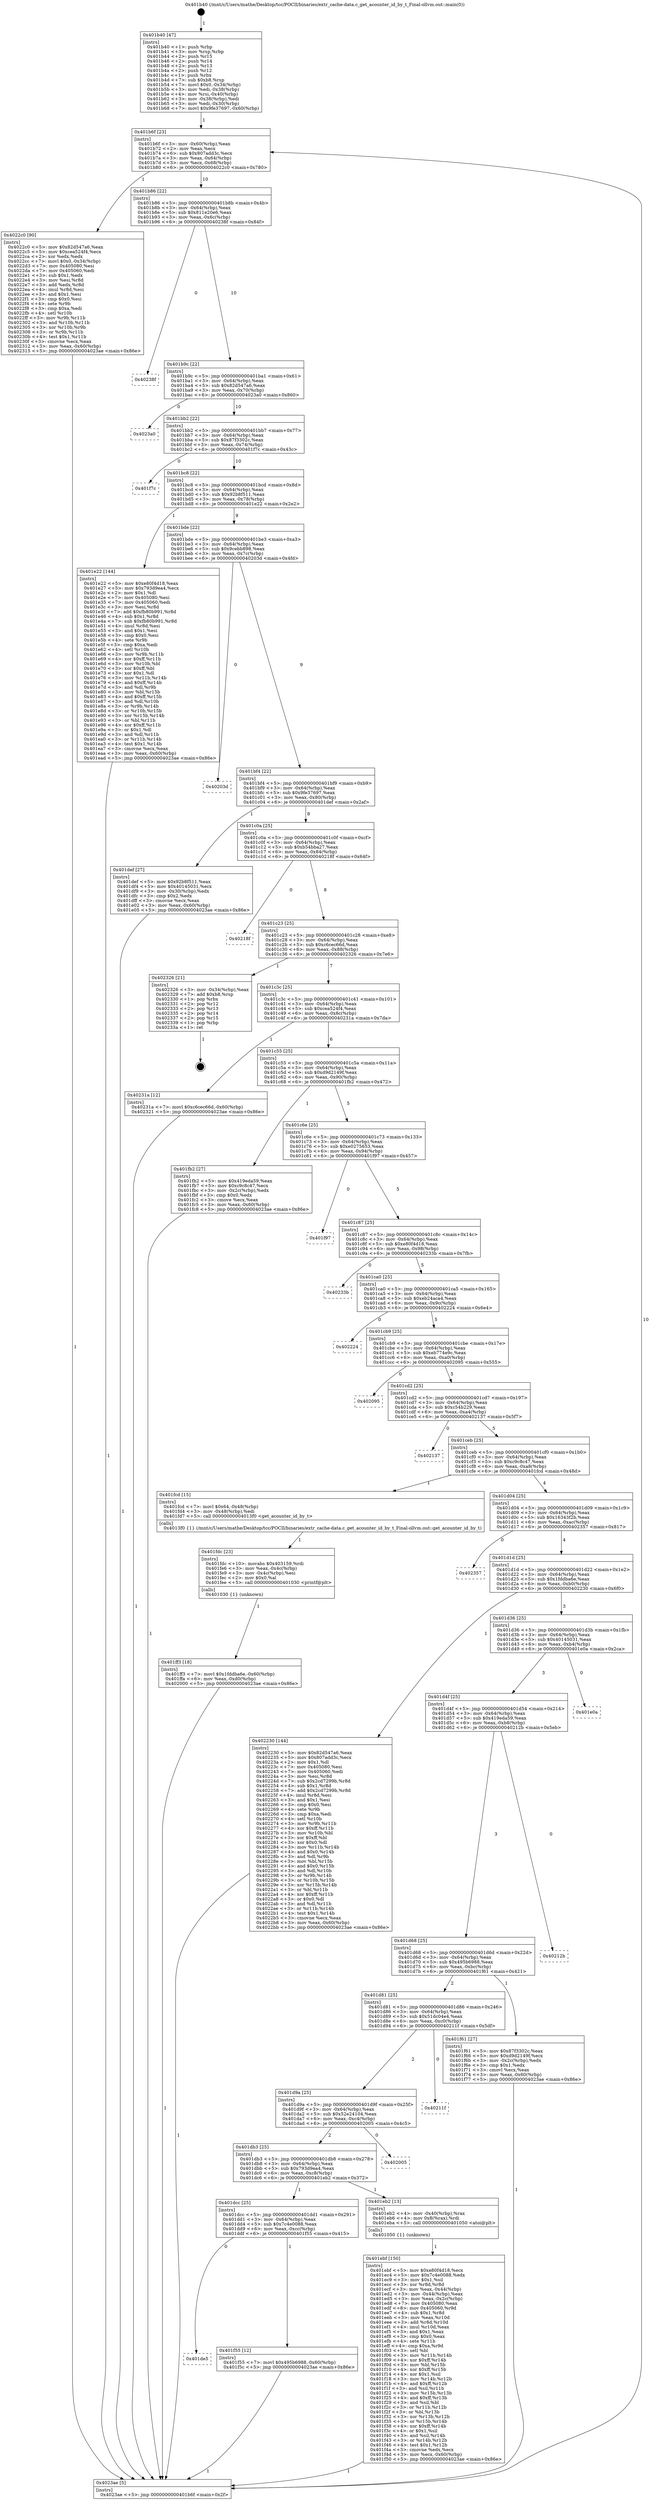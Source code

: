 digraph "0x401b40" {
  label = "0x401b40 (/mnt/c/Users/mathe/Desktop/tcc/POCII/binaries/extr_cache-data.c_get_acounter_id_by_t_Final-ollvm.out::main(0))"
  labelloc = "t"
  node[shape=record]

  Entry [label="",width=0.3,height=0.3,shape=circle,fillcolor=black,style=filled]
  "0x401b6f" [label="{
     0x401b6f [23]\l
     | [instrs]\l
     &nbsp;&nbsp;0x401b6f \<+3\>: mov -0x60(%rbp),%eax\l
     &nbsp;&nbsp;0x401b72 \<+2\>: mov %eax,%ecx\l
     &nbsp;&nbsp;0x401b74 \<+6\>: sub $0x807add3c,%ecx\l
     &nbsp;&nbsp;0x401b7a \<+3\>: mov %eax,-0x64(%rbp)\l
     &nbsp;&nbsp;0x401b7d \<+3\>: mov %ecx,-0x68(%rbp)\l
     &nbsp;&nbsp;0x401b80 \<+6\>: je 00000000004022c0 \<main+0x780\>\l
  }"]
  "0x4022c0" [label="{
     0x4022c0 [90]\l
     | [instrs]\l
     &nbsp;&nbsp;0x4022c0 \<+5\>: mov $0x82d547a6,%eax\l
     &nbsp;&nbsp;0x4022c5 \<+5\>: mov $0xcea524f4,%ecx\l
     &nbsp;&nbsp;0x4022ca \<+2\>: xor %edx,%edx\l
     &nbsp;&nbsp;0x4022cc \<+7\>: movl $0x0,-0x34(%rbp)\l
     &nbsp;&nbsp;0x4022d3 \<+7\>: mov 0x405080,%esi\l
     &nbsp;&nbsp;0x4022da \<+7\>: mov 0x405060,%edi\l
     &nbsp;&nbsp;0x4022e1 \<+3\>: sub $0x1,%edx\l
     &nbsp;&nbsp;0x4022e4 \<+3\>: mov %esi,%r8d\l
     &nbsp;&nbsp;0x4022e7 \<+3\>: add %edx,%r8d\l
     &nbsp;&nbsp;0x4022ea \<+4\>: imul %r8d,%esi\l
     &nbsp;&nbsp;0x4022ee \<+3\>: and $0x1,%esi\l
     &nbsp;&nbsp;0x4022f1 \<+3\>: cmp $0x0,%esi\l
     &nbsp;&nbsp;0x4022f4 \<+4\>: sete %r9b\l
     &nbsp;&nbsp;0x4022f8 \<+3\>: cmp $0xa,%edi\l
     &nbsp;&nbsp;0x4022fb \<+4\>: setl %r10b\l
     &nbsp;&nbsp;0x4022ff \<+3\>: mov %r9b,%r11b\l
     &nbsp;&nbsp;0x402302 \<+3\>: and %r10b,%r11b\l
     &nbsp;&nbsp;0x402305 \<+3\>: xor %r10b,%r9b\l
     &nbsp;&nbsp;0x402308 \<+3\>: or %r9b,%r11b\l
     &nbsp;&nbsp;0x40230b \<+4\>: test $0x1,%r11b\l
     &nbsp;&nbsp;0x40230f \<+3\>: cmovne %ecx,%eax\l
     &nbsp;&nbsp;0x402312 \<+3\>: mov %eax,-0x60(%rbp)\l
     &nbsp;&nbsp;0x402315 \<+5\>: jmp 00000000004023ae \<main+0x86e\>\l
  }"]
  "0x401b86" [label="{
     0x401b86 [22]\l
     | [instrs]\l
     &nbsp;&nbsp;0x401b86 \<+5\>: jmp 0000000000401b8b \<main+0x4b\>\l
     &nbsp;&nbsp;0x401b8b \<+3\>: mov -0x64(%rbp),%eax\l
     &nbsp;&nbsp;0x401b8e \<+5\>: sub $0x811e20e6,%eax\l
     &nbsp;&nbsp;0x401b93 \<+3\>: mov %eax,-0x6c(%rbp)\l
     &nbsp;&nbsp;0x401b96 \<+6\>: je 000000000040238f \<main+0x84f\>\l
  }"]
  Exit [label="",width=0.3,height=0.3,shape=circle,fillcolor=black,style=filled,peripheries=2]
  "0x40238f" [label="{
     0x40238f\l
  }", style=dashed]
  "0x401b9c" [label="{
     0x401b9c [22]\l
     | [instrs]\l
     &nbsp;&nbsp;0x401b9c \<+5\>: jmp 0000000000401ba1 \<main+0x61\>\l
     &nbsp;&nbsp;0x401ba1 \<+3\>: mov -0x64(%rbp),%eax\l
     &nbsp;&nbsp;0x401ba4 \<+5\>: sub $0x82d547a6,%eax\l
     &nbsp;&nbsp;0x401ba9 \<+3\>: mov %eax,-0x70(%rbp)\l
     &nbsp;&nbsp;0x401bac \<+6\>: je 00000000004023a0 \<main+0x860\>\l
  }"]
  "0x401ff3" [label="{
     0x401ff3 [18]\l
     | [instrs]\l
     &nbsp;&nbsp;0x401ff3 \<+7\>: movl $0x1fddba6e,-0x60(%rbp)\l
     &nbsp;&nbsp;0x401ffa \<+6\>: mov %eax,-0xd0(%rbp)\l
     &nbsp;&nbsp;0x402000 \<+5\>: jmp 00000000004023ae \<main+0x86e\>\l
  }"]
  "0x4023a0" [label="{
     0x4023a0\l
  }", style=dashed]
  "0x401bb2" [label="{
     0x401bb2 [22]\l
     | [instrs]\l
     &nbsp;&nbsp;0x401bb2 \<+5\>: jmp 0000000000401bb7 \<main+0x77\>\l
     &nbsp;&nbsp;0x401bb7 \<+3\>: mov -0x64(%rbp),%eax\l
     &nbsp;&nbsp;0x401bba \<+5\>: sub $0x87f3302c,%eax\l
     &nbsp;&nbsp;0x401bbf \<+3\>: mov %eax,-0x74(%rbp)\l
     &nbsp;&nbsp;0x401bc2 \<+6\>: je 0000000000401f7c \<main+0x43c\>\l
  }"]
  "0x401fdc" [label="{
     0x401fdc [23]\l
     | [instrs]\l
     &nbsp;&nbsp;0x401fdc \<+10\>: movabs $0x403159,%rdi\l
     &nbsp;&nbsp;0x401fe6 \<+3\>: mov %eax,-0x4c(%rbp)\l
     &nbsp;&nbsp;0x401fe9 \<+3\>: mov -0x4c(%rbp),%esi\l
     &nbsp;&nbsp;0x401fec \<+2\>: mov $0x0,%al\l
     &nbsp;&nbsp;0x401fee \<+5\>: call 0000000000401030 \<printf@plt\>\l
     | [calls]\l
     &nbsp;&nbsp;0x401030 \{1\} (unknown)\l
  }"]
  "0x401f7c" [label="{
     0x401f7c\l
  }", style=dashed]
  "0x401bc8" [label="{
     0x401bc8 [22]\l
     | [instrs]\l
     &nbsp;&nbsp;0x401bc8 \<+5\>: jmp 0000000000401bcd \<main+0x8d\>\l
     &nbsp;&nbsp;0x401bcd \<+3\>: mov -0x64(%rbp),%eax\l
     &nbsp;&nbsp;0x401bd0 \<+5\>: sub $0x92b8f511,%eax\l
     &nbsp;&nbsp;0x401bd5 \<+3\>: mov %eax,-0x78(%rbp)\l
     &nbsp;&nbsp;0x401bd8 \<+6\>: je 0000000000401e22 \<main+0x2e2\>\l
  }"]
  "0x401de5" [label="{
     0x401de5\l
  }", style=dashed]
  "0x401e22" [label="{
     0x401e22 [144]\l
     | [instrs]\l
     &nbsp;&nbsp;0x401e22 \<+5\>: mov $0xe80f4d18,%eax\l
     &nbsp;&nbsp;0x401e27 \<+5\>: mov $0x793d9ea4,%ecx\l
     &nbsp;&nbsp;0x401e2c \<+2\>: mov $0x1,%dl\l
     &nbsp;&nbsp;0x401e2e \<+7\>: mov 0x405080,%esi\l
     &nbsp;&nbsp;0x401e35 \<+7\>: mov 0x405060,%edi\l
     &nbsp;&nbsp;0x401e3c \<+3\>: mov %esi,%r8d\l
     &nbsp;&nbsp;0x401e3f \<+7\>: add $0xfb80b991,%r8d\l
     &nbsp;&nbsp;0x401e46 \<+4\>: sub $0x1,%r8d\l
     &nbsp;&nbsp;0x401e4a \<+7\>: sub $0xfb80b991,%r8d\l
     &nbsp;&nbsp;0x401e51 \<+4\>: imul %r8d,%esi\l
     &nbsp;&nbsp;0x401e55 \<+3\>: and $0x1,%esi\l
     &nbsp;&nbsp;0x401e58 \<+3\>: cmp $0x0,%esi\l
     &nbsp;&nbsp;0x401e5b \<+4\>: sete %r9b\l
     &nbsp;&nbsp;0x401e5f \<+3\>: cmp $0xa,%edi\l
     &nbsp;&nbsp;0x401e62 \<+4\>: setl %r10b\l
     &nbsp;&nbsp;0x401e66 \<+3\>: mov %r9b,%r11b\l
     &nbsp;&nbsp;0x401e69 \<+4\>: xor $0xff,%r11b\l
     &nbsp;&nbsp;0x401e6d \<+3\>: mov %r10b,%bl\l
     &nbsp;&nbsp;0x401e70 \<+3\>: xor $0xff,%bl\l
     &nbsp;&nbsp;0x401e73 \<+3\>: xor $0x1,%dl\l
     &nbsp;&nbsp;0x401e76 \<+3\>: mov %r11b,%r14b\l
     &nbsp;&nbsp;0x401e79 \<+4\>: and $0xff,%r14b\l
     &nbsp;&nbsp;0x401e7d \<+3\>: and %dl,%r9b\l
     &nbsp;&nbsp;0x401e80 \<+3\>: mov %bl,%r15b\l
     &nbsp;&nbsp;0x401e83 \<+4\>: and $0xff,%r15b\l
     &nbsp;&nbsp;0x401e87 \<+3\>: and %dl,%r10b\l
     &nbsp;&nbsp;0x401e8a \<+3\>: or %r9b,%r14b\l
     &nbsp;&nbsp;0x401e8d \<+3\>: or %r10b,%r15b\l
     &nbsp;&nbsp;0x401e90 \<+3\>: xor %r15b,%r14b\l
     &nbsp;&nbsp;0x401e93 \<+3\>: or %bl,%r11b\l
     &nbsp;&nbsp;0x401e96 \<+4\>: xor $0xff,%r11b\l
     &nbsp;&nbsp;0x401e9a \<+3\>: or $0x1,%dl\l
     &nbsp;&nbsp;0x401e9d \<+3\>: and %dl,%r11b\l
     &nbsp;&nbsp;0x401ea0 \<+3\>: or %r11b,%r14b\l
     &nbsp;&nbsp;0x401ea3 \<+4\>: test $0x1,%r14b\l
     &nbsp;&nbsp;0x401ea7 \<+3\>: cmovne %ecx,%eax\l
     &nbsp;&nbsp;0x401eaa \<+3\>: mov %eax,-0x60(%rbp)\l
     &nbsp;&nbsp;0x401ead \<+5\>: jmp 00000000004023ae \<main+0x86e\>\l
  }"]
  "0x401bde" [label="{
     0x401bde [22]\l
     | [instrs]\l
     &nbsp;&nbsp;0x401bde \<+5\>: jmp 0000000000401be3 \<main+0xa3\>\l
     &nbsp;&nbsp;0x401be3 \<+3\>: mov -0x64(%rbp),%eax\l
     &nbsp;&nbsp;0x401be6 \<+5\>: sub $0x9cebb898,%eax\l
     &nbsp;&nbsp;0x401beb \<+3\>: mov %eax,-0x7c(%rbp)\l
     &nbsp;&nbsp;0x401bee \<+6\>: je 000000000040203d \<main+0x4fd\>\l
  }"]
  "0x401f55" [label="{
     0x401f55 [12]\l
     | [instrs]\l
     &nbsp;&nbsp;0x401f55 \<+7\>: movl $0x495b6988,-0x60(%rbp)\l
     &nbsp;&nbsp;0x401f5c \<+5\>: jmp 00000000004023ae \<main+0x86e\>\l
  }"]
  "0x40203d" [label="{
     0x40203d\l
  }", style=dashed]
  "0x401bf4" [label="{
     0x401bf4 [22]\l
     | [instrs]\l
     &nbsp;&nbsp;0x401bf4 \<+5\>: jmp 0000000000401bf9 \<main+0xb9\>\l
     &nbsp;&nbsp;0x401bf9 \<+3\>: mov -0x64(%rbp),%eax\l
     &nbsp;&nbsp;0x401bfc \<+5\>: sub $0x9fe37697,%eax\l
     &nbsp;&nbsp;0x401c01 \<+3\>: mov %eax,-0x80(%rbp)\l
     &nbsp;&nbsp;0x401c04 \<+6\>: je 0000000000401def \<main+0x2af\>\l
  }"]
  "0x401ebf" [label="{
     0x401ebf [150]\l
     | [instrs]\l
     &nbsp;&nbsp;0x401ebf \<+5\>: mov $0xe80f4d18,%ecx\l
     &nbsp;&nbsp;0x401ec4 \<+5\>: mov $0x7c4e0088,%edx\l
     &nbsp;&nbsp;0x401ec9 \<+3\>: mov $0x1,%sil\l
     &nbsp;&nbsp;0x401ecc \<+3\>: xor %r8d,%r8d\l
     &nbsp;&nbsp;0x401ecf \<+3\>: mov %eax,-0x44(%rbp)\l
     &nbsp;&nbsp;0x401ed2 \<+3\>: mov -0x44(%rbp),%eax\l
     &nbsp;&nbsp;0x401ed5 \<+3\>: mov %eax,-0x2c(%rbp)\l
     &nbsp;&nbsp;0x401ed8 \<+7\>: mov 0x405080,%eax\l
     &nbsp;&nbsp;0x401edf \<+8\>: mov 0x405060,%r9d\l
     &nbsp;&nbsp;0x401ee7 \<+4\>: sub $0x1,%r8d\l
     &nbsp;&nbsp;0x401eeb \<+3\>: mov %eax,%r10d\l
     &nbsp;&nbsp;0x401eee \<+3\>: add %r8d,%r10d\l
     &nbsp;&nbsp;0x401ef1 \<+4\>: imul %r10d,%eax\l
     &nbsp;&nbsp;0x401ef5 \<+3\>: and $0x1,%eax\l
     &nbsp;&nbsp;0x401ef8 \<+3\>: cmp $0x0,%eax\l
     &nbsp;&nbsp;0x401efb \<+4\>: sete %r11b\l
     &nbsp;&nbsp;0x401eff \<+4\>: cmp $0xa,%r9d\l
     &nbsp;&nbsp;0x401f03 \<+3\>: setl %bl\l
     &nbsp;&nbsp;0x401f06 \<+3\>: mov %r11b,%r14b\l
     &nbsp;&nbsp;0x401f09 \<+4\>: xor $0xff,%r14b\l
     &nbsp;&nbsp;0x401f0d \<+3\>: mov %bl,%r15b\l
     &nbsp;&nbsp;0x401f10 \<+4\>: xor $0xff,%r15b\l
     &nbsp;&nbsp;0x401f14 \<+4\>: xor $0x1,%sil\l
     &nbsp;&nbsp;0x401f18 \<+3\>: mov %r14b,%r12b\l
     &nbsp;&nbsp;0x401f1b \<+4\>: and $0xff,%r12b\l
     &nbsp;&nbsp;0x401f1f \<+3\>: and %sil,%r11b\l
     &nbsp;&nbsp;0x401f22 \<+3\>: mov %r15b,%r13b\l
     &nbsp;&nbsp;0x401f25 \<+4\>: and $0xff,%r13b\l
     &nbsp;&nbsp;0x401f29 \<+3\>: and %sil,%bl\l
     &nbsp;&nbsp;0x401f2c \<+3\>: or %r11b,%r12b\l
     &nbsp;&nbsp;0x401f2f \<+3\>: or %bl,%r13b\l
     &nbsp;&nbsp;0x401f32 \<+3\>: xor %r13b,%r12b\l
     &nbsp;&nbsp;0x401f35 \<+3\>: or %r15b,%r14b\l
     &nbsp;&nbsp;0x401f38 \<+4\>: xor $0xff,%r14b\l
     &nbsp;&nbsp;0x401f3c \<+4\>: or $0x1,%sil\l
     &nbsp;&nbsp;0x401f40 \<+3\>: and %sil,%r14b\l
     &nbsp;&nbsp;0x401f43 \<+3\>: or %r14b,%r12b\l
     &nbsp;&nbsp;0x401f46 \<+4\>: test $0x1,%r12b\l
     &nbsp;&nbsp;0x401f4a \<+3\>: cmovne %edx,%ecx\l
     &nbsp;&nbsp;0x401f4d \<+3\>: mov %ecx,-0x60(%rbp)\l
     &nbsp;&nbsp;0x401f50 \<+5\>: jmp 00000000004023ae \<main+0x86e\>\l
  }"]
  "0x401def" [label="{
     0x401def [27]\l
     | [instrs]\l
     &nbsp;&nbsp;0x401def \<+5\>: mov $0x92b8f511,%eax\l
     &nbsp;&nbsp;0x401df4 \<+5\>: mov $0x40145031,%ecx\l
     &nbsp;&nbsp;0x401df9 \<+3\>: mov -0x30(%rbp),%edx\l
     &nbsp;&nbsp;0x401dfc \<+3\>: cmp $0x2,%edx\l
     &nbsp;&nbsp;0x401dff \<+3\>: cmovne %ecx,%eax\l
     &nbsp;&nbsp;0x401e02 \<+3\>: mov %eax,-0x60(%rbp)\l
     &nbsp;&nbsp;0x401e05 \<+5\>: jmp 00000000004023ae \<main+0x86e\>\l
  }"]
  "0x401c0a" [label="{
     0x401c0a [25]\l
     | [instrs]\l
     &nbsp;&nbsp;0x401c0a \<+5\>: jmp 0000000000401c0f \<main+0xcf\>\l
     &nbsp;&nbsp;0x401c0f \<+3\>: mov -0x64(%rbp),%eax\l
     &nbsp;&nbsp;0x401c12 \<+5\>: sub $0xb54bba27,%eax\l
     &nbsp;&nbsp;0x401c17 \<+6\>: mov %eax,-0x84(%rbp)\l
     &nbsp;&nbsp;0x401c1d \<+6\>: je 000000000040218f \<main+0x64f\>\l
  }"]
  "0x4023ae" [label="{
     0x4023ae [5]\l
     | [instrs]\l
     &nbsp;&nbsp;0x4023ae \<+5\>: jmp 0000000000401b6f \<main+0x2f\>\l
  }"]
  "0x401b40" [label="{
     0x401b40 [47]\l
     | [instrs]\l
     &nbsp;&nbsp;0x401b40 \<+1\>: push %rbp\l
     &nbsp;&nbsp;0x401b41 \<+3\>: mov %rsp,%rbp\l
     &nbsp;&nbsp;0x401b44 \<+2\>: push %r15\l
     &nbsp;&nbsp;0x401b46 \<+2\>: push %r14\l
     &nbsp;&nbsp;0x401b48 \<+2\>: push %r13\l
     &nbsp;&nbsp;0x401b4a \<+2\>: push %r12\l
     &nbsp;&nbsp;0x401b4c \<+1\>: push %rbx\l
     &nbsp;&nbsp;0x401b4d \<+7\>: sub $0xb8,%rsp\l
     &nbsp;&nbsp;0x401b54 \<+7\>: movl $0x0,-0x34(%rbp)\l
     &nbsp;&nbsp;0x401b5b \<+3\>: mov %edi,-0x38(%rbp)\l
     &nbsp;&nbsp;0x401b5e \<+4\>: mov %rsi,-0x40(%rbp)\l
     &nbsp;&nbsp;0x401b62 \<+3\>: mov -0x38(%rbp),%edi\l
     &nbsp;&nbsp;0x401b65 \<+3\>: mov %edi,-0x30(%rbp)\l
     &nbsp;&nbsp;0x401b68 \<+7\>: movl $0x9fe37697,-0x60(%rbp)\l
  }"]
  "0x401dcc" [label="{
     0x401dcc [25]\l
     | [instrs]\l
     &nbsp;&nbsp;0x401dcc \<+5\>: jmp 0000000000401dd1 \<main+0x291\>\l
     &nbsp;&nbsp;0x401dd1 \<+3\>: mov -0x64(%rbp),%eax\l
     &nbsp;&nbsp;0x401dd4 \<+5\>: sub $0x7c4e0088,%eax\l
     &nbsp;&nbsp;0x401dd9 \<+6\>: mov %eax,-0xcc(%rbp)\l
     &nbsp;&nbsp;0x401ddf \<+6\>: je 0000000000401f55 \<main+0x415\>\l
  }"]
  "0x40218f" [label="{
     0x40218f\l
  }", style=dashed]
  "0x401c23" [label="{
     0x401c23 [25]\l
     | [instrs]\l
     &nbsp;&nbsp;0x401c23 \<+5\>: jmp 0000000000401c28 \<main+0xe8\>\l
     &nbsp;&nbsp;0x401c28 \<+3\>: mov -0x64(%rbp),%eax\l
     &nbsp;&nbsp;0x401c2b \<+5\>: sub $0xc6cec66d,%eax\l
     &nbsp;&nbsp;0x401c30 \<+6\>: mov %eax,-0x88(%rbp)\l
     &nbsp;&nbsp;0x401c36 \<+6\>: je 0000000000402326 \<main+0x7e6\>\l
  }"]
  "0x401eb2" [label="{
     0x401eb2 [13]\l
     | [instrs]\l
     &nbsp;&nbsp;0x401eb2 \<+4\>: mov -0x40(%rbp),%rax\l
     &nbsp;&nbsp;0x401eb6 \<+4\>: mov 0x8(%rax),%rdi\l
     &nbsp;&nbsp;0x401eba \<+5\>: call 0000000000401050 \<atoi@plt\>\l
     | [calls]\l
     &nbsp;&nbsp;0x401050 \{1\} (unknown)\l
  }"]
  "0x402326" [label="{
     0x402326 [21]\l
     | [instrs]\l
     &nbsp;&nbsp;0x402326 \<+3\>: mov -0x34(%rbp),%eax\l
     &nbsp;&nbsp;0x402329 \<+7\>: add $0xb8,%rsp\l
     &nbsp;&nbsp;0x402330 \<+1\>: pop %rbx\l
     &nbsp;&nbsp;0x402331 \<+2\>: pop %r12\l
     &nbsp;&nbsp;0x402333 \<+2\>: pop %r13\l
     &nbsp;&nbsp;0x402335 \<+2\>: pop %r14\l
     &nbsp;&nbsp;0x402337 \<+2\>: pop %r15\l
     &nbsp;&nbsp;0x402339 \<+1\>: pop %rbp\l
     &nbsp;&nbsp;0x40233a \<+1\>: ret\l
  }"]
  "0x401c3c" [label="{
     0x401c3c [25]\l
     | [instrs]\l
     &nbsp;&nbsp;0x401c3c \<+5\>: jmp 0000000000401c41 \<main+0x101\>\l
     &nbsp;&nbsp;0x401c41 \<+3\>: mov -0x64(%rbp),%eax\l
     &nbsp;&nbsp;0x401c44 \<+5\>: sub $0xcea524f4,%eax\l
     &nbsp;&nbsp;0x401c49 \<+6\>: mov %eax,-0x8c(%rbp)\l
     &nbsp;&nbsp;0x401c4f \<+6\>: je 000000000040231a \<main+0x7da\>\l
  }"]
  "0x401db3" [label="{
     0x401db3 [25]\l
     | [instrs]\l
     &nbsp;&nbsp;0x401db3 \<+5\>: jmp 0000000000401db8 \<main+0x278\>\l
     &nbsp;&nbsp;0x401db8 \<+3\>: mov -0x64(%rbp),%eax\l
     &nbsp;&nbsp;0x401dbb \<+5\>: sub $0x793d9ea4,%eax\l
     &nbsp;&nbsp;0x401dc0 \<+6\>: mov %eax,-0xc8(%rbp)\l
     &nbsp;&nbsp;0x401dc6 \<+6\>: je 0000000000401eb2 \<main+0x372\>\l
  }"]
  "0x40231a" [label="{
     0x40231a [12]\l
     | [instrs]\l
     &nbsp;&nbsp;0x40231a \<+7\>: movl $0xc6cec66d,-0x60(%rbp)\l
     &nbsp;&nbsp;0x402321 \<+5\>: jmp 00000000004023ae \<main+0x86e\>\l
  }"]
  "0x401c55" [label="{
     0x401c55 [25]\l
     | [instrs]\l
     &nbsp;&nbsp;0x401c55 \<+5\>: jmp 0000000000401c5a \<main+0x11a\>\l
     &nbsp;&nbsp;0x401c5a \<+3\>: mov -0x64(%rbp),%eax\l
     &nbsp;&nbsp;0x401c5d \<+5\>: sub $0xd9d2149f,%eax\l
     &nbsp;&nbsp;0x401c62 \<+6\>: mov %eax,-0x90(%rbp)\l
     &nbsp;&nbsp;0x401c68 \<+6\>: je 0000000000401fb2 \<main+0x472\>\l
  }"]
  "0x402005" [label="{
     0x402005\l
  }", style=dashed]
  "0x401fb2" [label="{
     0x401fb2 [27]\l
     | [instrs]\l
     &nbsp;&nbsp;0x401fb2 \<+5\>: mov $0x419eda59,%eax\l
     &nbsp;&nbsp;0x401fb7 \<+5\>: mov $0xc9c8c47,%ecx\l
     &nbsp;&nbsp;0x401fbc \<+3\>: mov -0x2c(%rbp),%edx\l
     &nbsp;&nbsp;0x401fbf \<+3\>: cmp $0x0,%edx\l
     &nbsp;&nbsp;0x401fc2 \<+3\>: cmove %ecx,%eax\l
     &nbsp;&nbsp;0x401fc5 \<+3\>: mov %eax,-0x60(%rbp)\l
     &nbsp;&nbsp;0x401fc8 \<+5\>: jmp 00000000004023ae \<main+0x86e\>\l
  }"]
  "0x401c6e" [label="{
     0x401c6e [25]\l
     | [instrs]\l
     &nbsp;&nbsp;0x401c6e \<+5\>: jmp 0000000000401c73 \<main+0x133\>\l
     &nbsp;&nbsp;0x401c73 \<+3\>: mov -0x64(%rbp),%eax\l
     &nbsp;&nbsp;0x401c76 \<+5\>: sub $0xe0275653,%eax\l
     &nbsp;&nbsp;0x401c7b \<+6\>: mov %eax,-0x94(%rbp)\l
     &nbsp;&nbsp;0x401c81 \<+6\>: je 0000000000401f97 \<main+0x457\>\l
  }"]
  "0x401d9a" [label="{
     0x401d9a [25]\l
     | [instrs]\l
     &nbsp;&nbsp;0x401d9a \<+5\>: jmp 0000000000401d9f \<main+0x25f\>\l
     &nbsp;&nbsp;0x401d9f \<+3\>: mov -0x64(%rbp),%eax\l
     &nbsp;&nbsp;0x401da2 \<+5\>: sub $0x52e24104,%eax\l
     &nbsp;&nbsp;0x401da7 \<+6\>: mov %eax,-0xc4(%rbp)\l
     &nbsp;&nbsp;0x401dad \<+6\>: je 0000000000402005 \<main+0x4c5\>\l
  }"]
  "0x401f97" [label="{
     0x401f97\l
  }", style=dashed]
  "0x401c87" [label="{
     0x401c87 [25]\l
     | [instrs]\l
     &nbsp;&nbsp;0x401c87 \<+5\>: jmp 0000000000401c8c \<main+0x14c\>\l
     &nbsp;&nbsp;0x401c8c \<+3\>: mov -0x64(%rbp),%eax\l
     &nbsp;&nbsp;0x401c8f \<+5\>: sub $0xe80f4d18,%eax\l
     &nbsp;&nbsp;0x401c94 \<+6\>: mov %eax,-0x98(%rbp)\l
     &nbsp;&nbsp;0x401c9a \<+6\>: je 000000000040233b \<main+0x7fb\>\l
  }"]
  "0x40211f" [label="{
     0x40211f\l
  }", style=dashed]
  "0x40233b" [label="{
     0x40233b\l
  }", style=dashed]
  "0x401ca0" [label="{
     0x401ca0 [25]\l
     | [instrs]\l
     &nbsp;&nbsp;0x401ca0 \<+5\>: jmp 0000000000401ca5 \<main+0x165\>\l
     &nbsp;&nbsp;0x401ca5 \<+3\>: mov -0x64(%rbp),%eax\l
     &nbsp;&nbsp;0x401ca8 \<+5\>: sub $0xeb24aca4,%eax\l
     &nbsp;&nbsp;0x401cad \<+6\>: mov %eax,-0x9c(%rbp)\l
     &nbsp;&nbsp;0x401cb3 \<+6\>: je 0000000000402224 \<main+0x6e4\>\l
  }"]
  "0x401d81" [label="{
     0x401d81 [25]\l
     | [instrs]\l
     &nbsp;&nbsp;0x401d81 \<+5\>: jmp 0000000000401d86 \<main+0x246\>\l
     &nbsp;&nbsp;0x401d86 \<+3\>: mov -0x64(%rbp),%eax\l
     &nbsp;&nbsp;0x401d89 \<+5\>: sub $0x51dc04e4,%eax\l
     &nbsp;&nbsp;0x401d8e \<+6\>: mov %eax,-0xc0(%rbp)\l
     &nbsp;&nbsp;0x401d94 \<+6\>: je 000000000040211f \<main+0x5df\>\l
  }"]
  "0x402224" [label="{
     0x402224\l
  }", style=dashed]
  "0x401cb9" [label="{
     0x401cb9 [25]\l
     | [instrs]\l
     &nbsp;&nbsp;0x401cb9 \<+5\>: jmp 0000000000401cbe \<main+0x17e\>\l
     &nbsp;&nbsp;0x401cbe \<+3\>: mov -0x64(%rbp),%eax\l
     &nbsp;&nbsp;0x401cc1 \<+5\>: sub $0xeb774e9c,%eax\l
     &nbsp;&nbsp;0x401cc6 \<+6\>: mov %eax,-0xa0(%rbp)\l
     &nbsp;&nbsp;0x401ccc \<+6\>: je 0000000000402095 \<main+0x555\>\l
  }"]
  "0x401f61" [label="{
     0x401f61 [27]\l
     | [instrs]\l
     &nbsp;&nbsp;0x401f61 \<+5\>: mov $0x87f3302c,%eax\l
     &nbsp;&nbsp;0x401f66 \<+5\>: mov $0xd9d2149f,%ecx\l
     &nbsp;&nbsp;0x401f6b \<+3\>: mov -0x2c(%rbp),%edx\l
     &nbsp;&nbsp;0x401f6e \<+3\>: cmp $0x1,%edx\l
     &nbsp;&nbsp;0x401f71 \<+3\>: cmovl %ecx,%eax\l
     &nbsp;&nbsp;0x401f74 \<+3\>: mov %eax,-0x60(%rbp)\l
     &nbsp;&nbsp;0x401f77 \<+5\>: jmp 00000000004023ae \<main+0x86e\>\l
  }"]
  "0x402095" [label="{
     0x402095\l
  }", style=dashed]
  "0x401cd2" [label="{
     0x401cd2 [25]\l
     | [instrs]\l
     &nbsp;&nbsp;0x401cd2 \<+5\>: jmp 0000000000401cd7 \<main+0x197\>\l
     &nbsp;&nbsp;0x401cd7 \<+3\>: mov -0x64(%rbp),%eax\l
     &nbsp;&nbsp;0x401cda \<+5\>: sub $0xc54b229,%eax\l
     &nbsp;&nbsp;0x401cdf \<+6\>: mov %eax,-0xa4(%rbp)\l
     &nbsp;&nbsp;0x401ce5 \<+6\>: je 0000000000402137 \<main+0x5f7\>\l
  }"]
  "0x401d68" [label="{
     0x401d68 [25]\l
     | [instrs]\l
     &nbsp;&nbsp;0x401d68 \<+5\>: jmp 0000000000401d6d \<main+0x22d\>\l
     &nbsp;&nbsp;0x401d6d \<+3\>: mov -0x64(%rbp),%eax\l
     &nbsp;&nbsp;0x401d70 \<+5\>: sub $0x495b6988,%eax\l
     &nbsp;&nbsp;0x401d75 \<+6\>: mov %eax,-0xbc(%rbp)\l
     &nbsp;&nbsp;0x401d7b \<+6\>: je 0000000000401f61 \<main+0x421\>\l
  }"]
  "0x402137" [label="{
     0x402137\l
  }", style=dashed]
  "0x401ceb" [label="{
     0x401ceb [25]\l
     | [instrs]\l
     &nbsp;&nbsp;0x401ceb \<+5\>: jmp 0000000000401cf0 \<main+0x1b0\>\l
     &nbsp;&nbsp;0x401cf0 \<+3\>: mov -0x64(%rbp),%eax\l
     &nbsp;&nbsp;0x401cf3 \<+5\>: sub $0xc9c8c47,%eax\l
     &nbsp;&nbsp;0x401cf8 \<+6\>: mov %eax,-0xa8(%rbp)\l
     &nbsp;&nbsp;0x401cfe \<+6\>: je 0000000000401fcd \<main+0x48d\>\l
  }"]
  "0x40212b" [label="{
     0x40212b\l
  }", style=dashed]
  "0x401fcd" [label="{
     0x401fcd [15]\l
     | [instrs]\l
     &nbsp;&nbsp;0x401fcd \<+7\>: movl $0x64,-0x48(%rbp)\l
     &nbsp;&nbsp;0x401fd4 \<+3\>: mov -0x48(%rbp),%edi\l
     &nbsp;&nbsp;0x401fd7 \<+5\>: call 00000000004013f0 \<get_acounter_id_by_t\>\l
     | [calls]\l
     &nbsp;&nbsp;0x4013f0 \{1\} (/mnt/c/Users/mathe/Desktop/tcc/POCII/binaries/extr_cache-data.c_get_acounter_id_by_t_Final-ollvm.out::get_acounter_id_by_t)\l
  }"]
  "0x401d04" [label="{
     0x401d04 [25]\l
     | [instrs]\l
     &nbsp;&nbsp;0x401d04 \<+5\>: jmp 0000000000401d09 \<main+0x1c9\>\l
     &nbsp;&nbsp;0x401d09 \<+3\>: mov -0x64(%rbp),%eax\l
     &nbsp;&nbsp;0x401d0c \<+5\>: sub $0x16343f2b,%eax\l
     &nbsp;&nbsp;0x401d11 \<+6\>: mov %eax,-0xac(%rbp)\l
     &nbsp;&nbsp;0x401d17 \<+6\>: je 0000000000402357 \<main+0x817\>\l
  }"]
  "0x401d4f" [label="{
     0x401d4f [25]\l
     | [instrs]\l
     &nbsp;&nbsp;0x401d4f \<+5\>: jmp 0000000000401d54 \<main+0x214\>\l
     &nbsp;&nbsp;0x401d54 \<+3\>: mov -0x64(%rbp),%eax\l
     &nbsp;&nbsp;0x401d57 \<+5\>: sub $0x419eda59,%eax\l
     &nbsp;&nbsp;0x401d5c \<+6\>: mov %eax,-0xb8(%rbp)\l
     &nbsp;&nbsp;0x401d62 \<+6\>: je 000000000040212b \<main+0x5eb\>\l
  }"]
  "0x402357" [label="{
     0x402357\l
  }", style=dashed]
  "0x401d1d" [label="{
     0x401d1d [25]\l
     | [instrs]\l
     &nbsp;&nbsp;0x401d1d \<+5\>: jmp 0000000000401d22 \<main+0x1e2\>\l
     &nbsp;&nbsp;0x401d22 \<+3\>: mov -0x64(%rbp),%eax\l
     &nbsp;&nbsp;0x401d25 \<+5\>: sub $0x1fddba6e,%eax\l
     &nbsp;&nbsp;0x401d2a \<+6\>: mov %eax,-0xb0(%rbp)\l
     &nbsp;&nbsp;0x401d30 \<+6\>: je 0000000000402230 \<main+0x6f0\>\l
  }"]
  "0x401e0a" [label="{
     0x401e0a\l
  }", style=dashed]
  "0x402230" [label="{
     0x402230 [144]\l
     | [instrs]\l
     &nbsp;&nbsp;0x402230 \<+5\>: mov $0x82d547a6,%eax\l
     &nbsp;&nbsp;0x402235 \<+5\>: mov $0x807add3c,%ecx\l
     &nbsp;&nbsp;0x40223a \<+2\>: mov $0x1,%dl\l
     &nbsp;&nbsp;0x40223c \<+7\>: mov 0x405080,%esi\l
     &nbsp;&nbsp;0x402243 \<+7\>: mov 0x405060,%edi\l
     &nbsp;&nbsp;0x40224a \<+3\>: mov %esi,%r8d\l
     &nbsp;&nbsp;0x40224d \<+7\>: sub $0x2cd7299b,%r8d\l
     &nbsp;&nbsp;0x402254 \<+4\>: sub $0x1,%r8d\l
     &nbsp;&nbsp;0x402258 \<+7\>: add $0x2cd7299b,%r8d\l
     &nbsp;&nbsp;0x40225f \<+4\>: imul %r8d,%esi\l
     &nbsp;&nbsp;0x402263 \<+3\>: and $0x1,%esi\l
     &nbsp;&nbsp;0x402266 \<+3\>: cmp $0x0,%esi\l
     &nbsp;&nbsp;0x402269 \<+4\>: sete %r9b\l
     &nbsp;&nbsp;0x40226d \<+3\>: cmp $0xa,%edi\l
     &nbsp;&nbsp;0x402270 \<+4\>: setl %r10b\l
     &nbsp;&nbsp;0x402274 \<+3\>: mov %r9b,%r11b\l
     &nbsp;&nbsp;0x402277 \<+4\>: xor $0xff,%r11b\l
     &nbsp;&nbsp;0x40227b \<+3\>: mov %r10b,%bl\l
     &nbsp;&nbsp;0x40227e \<+3\>: xor $0xff,%bl\l
     &nbsp;&nbsp;0x402281 \<+3\>: xor $0x0,%dl\l
     &nbsp;&nbsp;0x402284 \<+3\>: mov %r11b,%r14b\l
     &nbsp;&nbsp;0x402287 \<+4\>: and $0x0,%r14b\l
     &nbsp;&nbsp;0x40228b \<+3\>: and %dl,%r9b\l
     &nbsp;&nbsp;0x40228e \<+3\>: mov %bl,%r15b\l
     &nbsp;&nbsp;0x402291 \<+4\>: and $0x0,%r15b\l
     &nbsp;&nbsp;0x402295 \<+3\>: and %dl,%r10b\l
     &nbsp;&nbsp;0x402298 \<+3\>: or %r9b,%r14b\l
     &nbsp;&nbsp;0x40229b \<+3\>: or %r10b,%r15b\l
     &nbsp;&nbsp;0x40229e \<+3\>: xor %r15b,%r14b\l
     &nbsp;&nbsp;0x4022a1 \<+3\>: or %bl,%r11b\l
     &nbsp;&nbsp;0x4022a4 \<+4\>: xor $0xff,%r11b\l
     &nbsp;&nbsp;0x4022a8 \<+3\>: or $0x0,%dl\l
     &nbsp;&nbsp;0x4022ab \<+3\>: and %dl,%r11b\l
     &nbsp;&nbsp;0x4022ae \<+3\>: or %r11b,%r14b\l
     &nbsp;&nbsp;0x4022b1 \<+4\>: test $0x1,%r14b\l
     &nbsp;&nbsp;0x4022b5 \<+3\>: cmovne %ecx,%eax\l
     &nbsp;&nbsp;0x4022b8 \<+3\>: mov %eax,-0x60(%rbp)\l
     &nbsp;&nbsp;0x4022bb \<+5\>: jmp 00000000004023ae \<main+0x86e\>\l
  }"]
  "0x401d36" [label="{
     0x401d36 [25]\l
     | [instrs]\l
     &nbsp;&nbsp;0x401d36 \<+5\>: jmp 0000000000401d3b \<main+0x1fb\>\l
     &nbsp;&nbsp;0x401d3b \<+3\>: mov -0x64(%rbp),%eax\l
     &nbsp;&nbsp;0x401d3e \<+5\>: sub $0x40145031,%eax\l
     &nbsp;&nbsp;0x401d43 \<+6\>: mov %eax,-0xb4(%rbp)\l
     &nbsp;&nbsp;0x401d49 \<+6\>: je 0000000000401e0a \<main+0x2ca\>\l
  }"]
  Entry -> "0x401b40" [label=" 1"]
  "0x401b6f" -> "0x4022c0" [label=" 1"]
  "0x401b6f" -> "0x401b86" [label=" 10"]
  "0x402326" -> Exit [label=" 1"]
  "0x401b86" -> "0x40238f" [label=" 0"]
  "0x401b86" -> "0x401b9c" [label=" 10"]
  "0x40231a" -> "0x4023ae" [label=" 1"]
  "0x401b9c" -> "0x4023a0" [label=" 0"]
  "0x401b9c" -> "0x401bb2" [label=" 10"]
  "0x4022c0" -> "0x4023ae" [label=" 1"]
  "0x401bb2" -> "0x401f7c" [label=" 0"]
  "0x401bb2" -> "0x401bc8" [label=" 10"]
  "0x402230" -> "0x4023ae" [label=" 1"]
  "0x401bc8" -> "0x401e22" [label=" 1"]
  "0x401bc8" -> "0x401bde" [label=" 9"]
  "0x401ff3" -> "0x4023ae" [label=" 1"]
  "0x401bde" -> "0x40203d" [label=" 0"]
  "0x401bde" -> "0x401bf4" [label=" 9"]
  "0x401fdc" -> "0x401ff3" [label=" 1"]
  "0x401bf4" -> "0x401def" [label=" 1"]
  "0x401bf4" -> "0x401c0a" [label=" 8"]
  "0x401def" -> "0x4023ae" [label=" 1"]
  "0x401b40" -> "0x401b6f" [label=" 1"]
  "0x4023ae" -> "0x401b6f" [label=" 10"]
  "0x401e22" -> "0x4023ae" [label=" 1"]
  "0x401fb2" -> "0x4023ae" [label=" 1"]
  "0x401c0a" -> "0x40218f" [label=" 0"]
  "0x401c0a" -> "0x401c23" [label=" 8"]
  "0x401f61" -> "0x4023ae" [label=" 1"]
  "0x401c23" -> "0x402326" [label=" 1"]
  "0x401c23" -> "0x401c3c" [label=" 7"]
  "0x401f55" -> "0x4023ae" [label=" 1"]
  "0x401c3c" -> "0x40231a" [label=" 1"]
  "0x401c3c" -> "0x401c55" [label=" 6"]
  "0x401dcc" -> "0x401f55" [label=" 1"]
  "0x401c55" -> "0x401fb2" [label=" 1"]
  "0x401c55" -> "0x401c6e" [label=" 5"]
  "0x401fcd" -> "0x401fdc" [label=" 1"]
  "0x401c6e" -> "0x401f97" [label=" 0"]
  "0x401c6e" -> "0x401c87" [label=" 5"]
  "0x401eb2" -> "0x401ebf" [label=" 1"]
  "0x401c87" -> "0x40233b" [label=" 0"]
  "0x401c87" -> "0x401ca0" [label=" 5"]
  "0x401db3" -> "0x401dcc" [label=" 1"]
  "0x401ca0" -> "0x402224" [label=" 0"]
  "0x401ca0" -> "0x401cb9" [label=" 5"]
  "0x401dcc" -> "0x401de5" [label=" 0"]
  "0x401cb9" -> "0x402095" [label=" 0"]
  "0x401cb9" -> "0x401cd2" [label=" 5"]
  "0x401d9a" -> "0x401db3" [label=" 2"]
  "0x401cd2" -> "0x402137" [label=" 0"]
  "0x401cd2" -> "0x401ceb" [label=" 5"]
  "0x401ebf" -> "0x4023ae" [label=" 1"]
  "0x401ceb" -> "0x401fcd" [label=" 1"]
  "0x401ceb" -> "0x401d04" [label=" 4"]
  "0x401d81" -> "0x401d9a" [label=" 2"]
  "0x401d04" -> "0x402357" [label=" 0"]
  "0x401d04" -> "0x401d1d" [label=" 4"]
  "0x401db3" -> "0x401eb2" [label=" 1"]
  "0x401d1d" -> "0x402230" [label=" 1"]
  "0x401d1d" -> "0x401d36" [label=" 3"]
  "0x401d68" -> "0x401d81" [label=" 2"]
  "0x401d36" -> "0x401e0a" [label=" 0"]
  "0x401d36" -> "0x401d4f" [label=" 3"]
  "0x401d81" -> "0x40211f" [label=" 0"]
  "0x401d4f" -> "0x40212b" [label=" 0"]
  "0x401d4f" -> "0x401d68" [label=" 3"]
  "0x401d9a" -> "0x402005" [label=" 0"]
  "0x401d68" -> "0x401f61" [label=" 1"]
}
